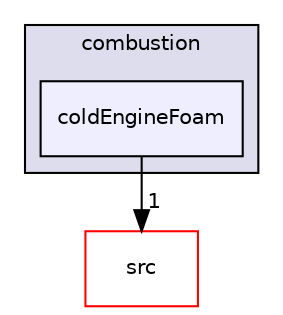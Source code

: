 digraph "applications/solvers/combustion/coldEngineFoam" {
  bgcolor=transparent;
  compound=true
  node [ fontsize="10", fontname="Helvetica"];
  edge [ labelfontsize="10", labelfontname="Helvetica"];
  subgraph clusterdir_88c1d5d59a4178ad3afaab9cf233cb5e {
    graph [ bgcolor="#ddddee", pencolor="black", label="combustion" fontname="Helvetica", fontsize="10", URL="dir_88c1d5d59a4178ad3afaab9cf233cb5e.html"]
  dir_a22d7e8ed7f99cd6540297b50b76fda7 [shape=box, label="coldEngineFoam", style="filled", fillcolor="#eeeeff", pencolor="black", URL="dir_a22d7e8ed7f99cd6540297b50b76fda7.html"];
  }
  dir_68267d1309a1af8e8297ef4c3efbcdba [shape=box label="src" color="red" URL="dir_68267d1309a1af8e8297ef4c3efbcdba.html"];
  dir_a22d7e8ed7f99cd6540297b50b76fda7->dir_68267d1309a1af8e8297ef4c3efbcdba [headlabel="1", labeldistance=1.5 headhref="dir_000023_000738.html"];
}
